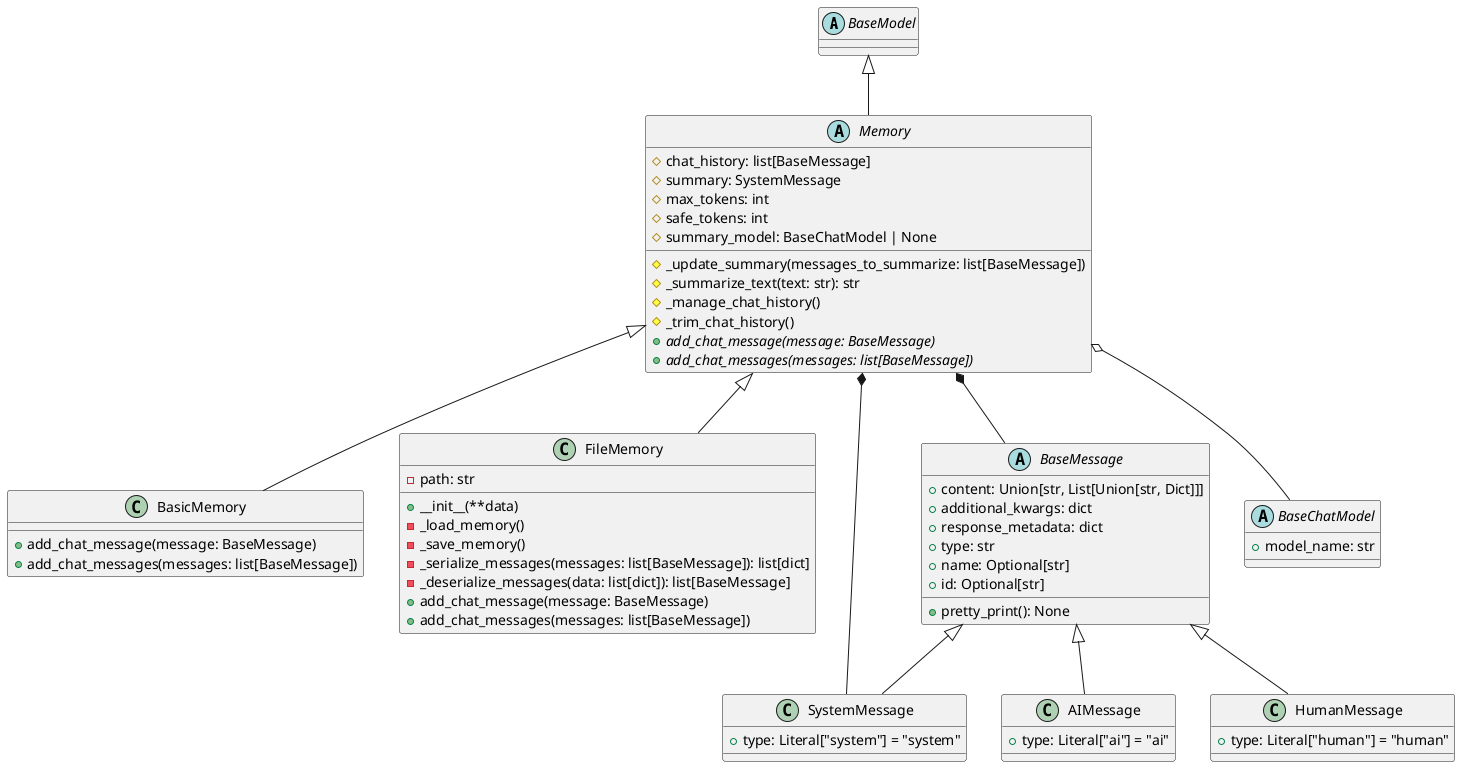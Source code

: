 @startuml base
' skinparam classAttributeIconSize 0

abstract class BaseModel

abstract class Memory {
  # chat_history: list[BaseMessage]
  # summary: SystemMessage
  # max_tokens: int
  # safe_tokens: int
  # summary_model: BaseChatModel | None
  # _update_summary(messages_to_summarize: list[BaseMessage])
  # _summarize_text(text: str): str
  # _manage_chat_history()
  # _trim_chat_history()
  + {abstract} add_chat_message(message: BaseMessage)
  + {abstract} add_chat_messages(messages: list[BaseMessage])
}

class BasicMemory {
  + add_chat_message(message: BaseMessage)
  + add_chat_messages(messages: list[BaseMessage])
}

class FileMemory {
  - path: str
  + __init__(**data)
  - _load_memory()
  - _save_memory()
  - _serialize_messages(messages: list[BaseMessage]): list[dict]
  - _deserialize_messages(data: list[dict]): list[BaseMessage]
  + add_chat_message(message: BaseMessage)
  + add_chat_messages(messages: list[BaseMessage])
}

abstract class BaseMessage {
  + content: Union[str, List[Union[str, Dict]]]
  + additional_kwargs: dict
  + response_metadata: dict
  + type: str
  + name: Optional[str]
  + id: Optional[str]

  + pretty_print(): None
}

class SystemMessage {
    + type: Literal["system"] = "system"
}

class AIMessage {
    + type: Literal["ai"] = "ai"
}

class HumanMessage {
    + type: Literal["human"] = "human"
}

abstract class BaseChatModel {
  + model_name: str
}

BaseMessage <|-- SystemMessage
BaseMessage <|-- AIMessage
BaseMessage <|-- HumanMessage

BaseModel <|-- Memory
Memory <|-- BasicMemory
Memory <|-- FileMemory
Memory *-- BaseMessage
Memory *-- SystemMessage 
Memory o-- BaseChatModel

@enduml
